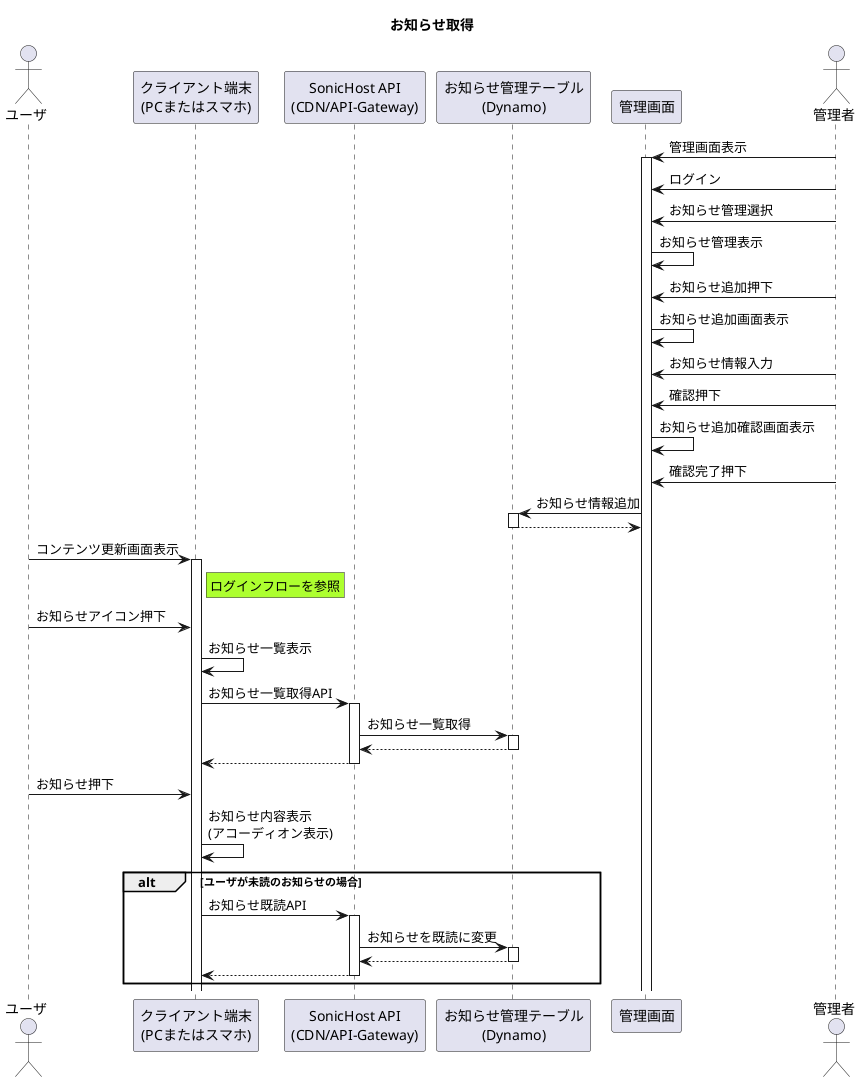 @startuml  お知らせ取得
title お知らせ取得

' アクター定義
actor "ユーザ" as user
participant "クライアント端末\n(PCまたはスマホ)" as device
participant "SonicHost API\n(CDN/API-Gateway)" as api

participant "お知らせ管理テーブル\n(Dynamo)" as dynamo
participant "管理画面" as adminApp
actor "管理者" as adminUser


adminUser -> adminApp ++ : 管理画面表示
adminUser -> adminApp : ログイン
adminUser -> adminApp : お知らせ管理選択
adminApp -> adminApp : お知らせ管理表示
adminUser -> adminApp : お知らせ追加押下
adminApp -> adminApp : お知らせ追加画面表示
adminUser -> adminApp : お知らせ情報入力
adminUser -> adminApp : 確認押下
adminApp -> adminApp : お知らせ追加確認画面表示
adminUser -> adminApp : 確認完了押下
adminApp -> dynamo ++ : お知らせ情報追加
adminApp <-- dynamo --


user -> device ++: コンテンツ更新画面表示
rnote right of device #GreenYellow
    ログインフローを参照
end note
user -> device : お知らせアイコン押下
device -> device : お知らせ一覧表示
device -> api ++ : お知らせ一覧取得API
api -> dynamo ++ : お知らせ一覧取得
api <-- dynamo --
device <-- api --
user -> device : お知らせ押下
device -> device : お知らせ内容表示\n(アコーディオン表示)
alt ユーザが未読のお知らせの場合
    device -> api ++ : お知らせ既読API
    api -> dynamo ++ : お知らせを既読に変更
    api <-- dynamo --
    device <-- api --
end
